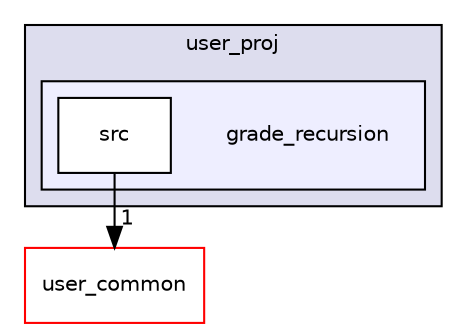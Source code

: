 digraph "user_proj/grade_recursion" {
  compound=true
  node [ fontsize="10", fontname="Helvetica"];
  edge [ labelfontsize="10", labelfontname="Helvetica"];
  subgraph clusterdir_917e382b2acb853f1ccc58b2793ae86b {
    graph [ bgcolor="#ddddee", pencolor="black", label="user_proj" fontname="Helvetica", fontsize="10", URL="dir_917e382b2acb853f1ccc58b2793ae86b.html"]
  subgraph clusterdir_1794621c3b525510d431d86b3e3b8ba0 {
    graph [ bgcolor="#eeeeff", pencolor="black", label="" URL="dir_1794621c3b525510d431d86b3e3b8ba0.html"];
    dir_1794621c3b525510d431d86b3e3b8ba0 [shape=plaintext label="grade_recursion"];
  dir_227dd242a36b9dfe3ecc5afc5f03734c [shape=box label="src" fillcolor="white" style="filled" URL="dir_227dd242a36b9dfe3ecc5afc5f03734c.html"];
  }
  }
  dir_3a5750680ef3b28b662cb739d8664c22 [shape=box label="user_common" fillcolor="white" style="filled" color="red" URL="dir_3a5750680ef3b28b662cb739d8664c22.html"];
  dir_227dd242a36b9dfe3ecc5afc5f03734c->dir_3a5750680ef3b28b662cb739d8664c22 [headlabel="1", labeldistance=1.5 headhref="dir_000012_000003.html"];
}
